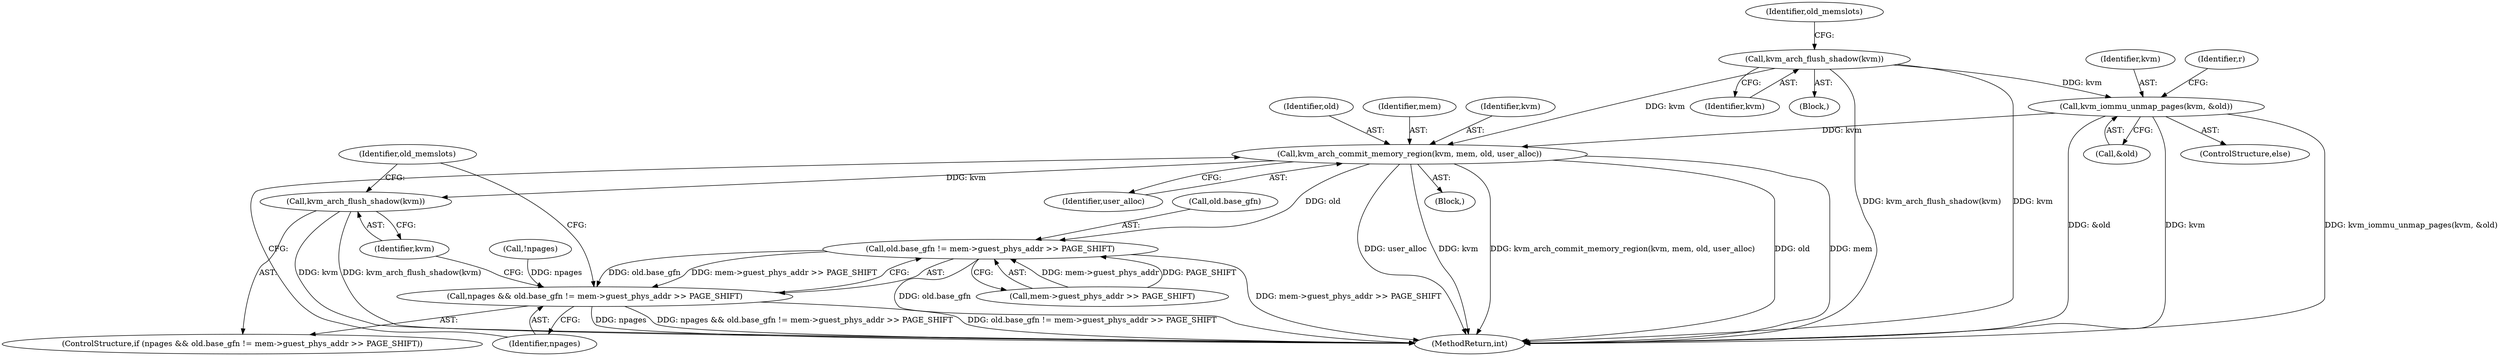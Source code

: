 digraph "0_linux_09ca8e1173bcb12e2a449698c9ae3b86a8a10195_0@pointer" {
"1000514" [label="(Call,kvm_arch_flush_shadow(kvm))"];
"1000528" [label="(Call,kvm_iommu_unmap_pages(kvm, &old))"];
"1000590" [label="(Call,kvm_arch_commit_memory_region(kvm, mem, old, user_alloc))"];
"1000598" [label="(Call,old.base_gfn != mem->guest_phys_addr >> PAGE_SHIFT)"];
"1000596" [label="(Call,npages && old.base_gfn != mem->guest_phys_addr >> PAGE_SHIFT)"];
"1000607" [label="(Call,kvm_arch_flush_shadow(kvm))"];
"1000598" [label="(Call,old.base_gfn != mem->guest_phys_addr >> PAGE_SHIFT)"];
"1000617" [label="(MethodReturn,int)"];
"1000610" [label="(Identifier,old_memslots)"];
"1000593" [label="(Identifier,old)"];
"1000599" [label="(Call,old.base_gfn)"];
"1000596" [label="(Call,npages && old.base_gfn != mem->guest_phys_addr >> PAGE_SHIFT)"];
"1000592" [label="(Identifier,mem)"];
"1000597" [label="(Identifier,npages)"];
"1000515" [label="(Identifier,kvm)"];
"1000529" [label="(Identifier,kvm)"];
"1000514" [label="(Call,kvm_arch_flush_shadow(kvm))"];
"1000533" [label="(Identifier,r)"];
"1000607" [label="(Call,kvm_arch_flush_shadow(kvm))"];
"1000595" [label="(ControlStructure,if (npages && old.base_gfn != mem->guest_phys_addr >> PAGE_SHIFT))"];
"1000517" [label="(Identifier,old_memslots)"];
"1000465" [label="(Block,)"];
"1000527" [label="(ControlStructure,else)"];
"1000528" [label="(Call,kvm_iommu_unmap_pages(kvm, &old))"];
"1000591" [label="(Identifier,kvm)"];
"1000550" [label="(Call,!npages)"];
"1000118" [label="(Block,)"];
"1000594" [label="(Identifier,user_alloc)"];
"1000590" [label="(Call,kvm_arch_commit_memory_region(kvm, mem, old, user_alloc))"];
"1000608" [label="(Identifier,kvm)"];
"1000530" [label="(Call,&old)"];
"1000602" [label="(Call,mem->guest_phys_addr >> PAGE_SHIFT)"];
"1000514" -> "1000465"  [label="AST: "];
"1000514" -> "1000515"  [label="CFG: "];
"1000515" -> "1000514"  [label="AST: "];
"1000517" -> "1000514"  [label="CFG: "];
"1000514" -> "1000617"  [label="DDG: kvm_arch_flush_shadow(kvm)"];
"1000514" -> "1000617"  [label="DDG: kvm"];
"1000514" -> "1000528"  [label="DDG: kvm"];
"1000514" -> "1000590"  [label="DDG: kvm"];
"1000528" -> "1000527"  [label="AST: "];
"1000528" -> "1000530"  [label="CFG: "];
"1000529" -> "1000528"  [label="AST: "];
"1000530" -> "1000528"  [label="AST: "];
"1000533" -> "1000528"  [label="CFG: "];
"1000528" -> "1000617"  [label="DDG: kvm_iommu_unmap_pages(kvm, &old)"];
"1000528" -> "1000617"  [label="DDG: &old"];
"1000528" -> "1000617"  [label="DDG: kvm"];
"1000528" -> "1000590"  [label="DDG: kvm"];
"1000590" -> "1000118"  [label="AST: "];
"1000590" -> "1000594"  [label="CFG: "];
"1000591" -> "1000590"  [label="AST: "];
"1000592" -> "1000590"  [label="AST: "];
"1000593" -> "1000590"  [label="AST: "];
"1000594" -> "1000590"  [label="AST: "];
"1000597" -> "1000590"  [label="CFG: "];
"1000590" -> "1000617"  [label="DDG: kvm_arch_commit_memory_region(kvm, mem, old, user_alloc)"];
"1000590" -> "1000617"  [label="DDG: mem"];
"1000590" -> "1000617"  [label="DDG: kvm"];
"1000590" -> "1000617"  [label="DDG: user_alloc"];
"1000590" -> "1000617"  [label="DDG: old"];
"1000590" -> "1000598"  [label="DDG: old"];
"1000590" -> "1000607"  [label="DDG: kvm"];
"1000598" -> "1000596"  [label="AST: "];
"1000598" -> "1000602"  [label="CFG: "];
"1000599" -> "1000598"  [label="AST: "];
"1000602" -> "1000598"  [label="AST: "];
"1000596" -> "1000598"  [label="CFG: "];
"1000598" -> "1000617"  [label="DDG: old.base_gfn"];
"1000598" -> "1000617"  [label="DDG: mem->guest_phys_addr >> PAGE_SHIFT"];
"1000598" -> "1000596"  [label="DDG: old.base_gfn"];
"1000598" -> "1000596"  [label="DDG: mem->guest_phys_addr >> PAGE_SHIFT"];
"1000602" -> "1000598"  [label="DDG: mem->guest_phys_addr"];
"1000602" -> "1000598"  [label="DDG: PAGE_SHIFT"];
"1000596" -> "1000595"  [label="AST: "];
"1000596" -> "1000597"  [label="CFG: "];
"1000597" -> "1000596"  [label="AST: "];
"1000608" -> "1000596"  [label="CFG: "];
"1000610" -> "1000596"  [label="CFG: "];
"1000596" -> "1000617"  [label="DDG: old.base_gfn != mem->guest_phys_addr >> PAGE_SHIFT"];
"1000596" -> "1000617"  [label="DDG: npages"];
"1000596" -> "1000617"  [label="DDG: npages && old.base_gfn != mem->guest_phys_addr >> PAGE_SHIFT"];
"1000550" -> "1000596"  [label="DDG: npages"];
"1000607" -> "1000595"  [label="AST: "];
"1000607" -> "1000608"  [label="CFG: "];
"1000608" -> "1000607"  [label="AST: "];
"1000610" -> "1000607"  [label="CFG: "];
"1000607" -> "1000617"  [label="DDG: kvm_arch_flush_shadow(kvm)"];
"1000607" -> "1000617"  [label="DDG: kvm"];
}
